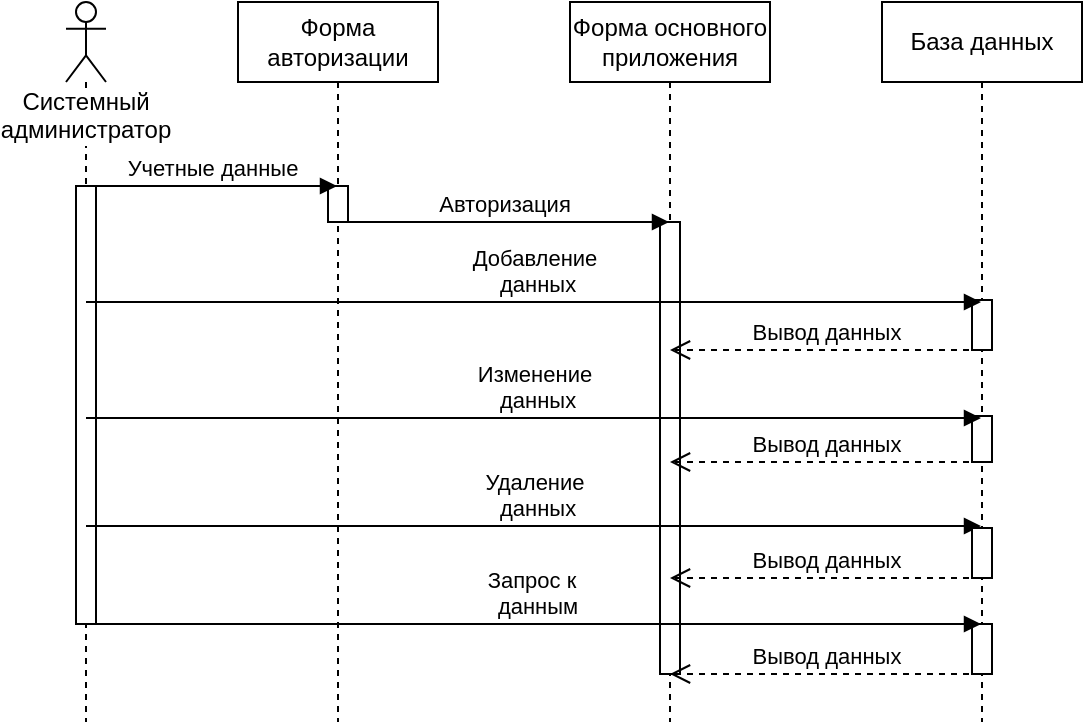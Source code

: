 <mxfile version="13.1.13" type="github">
  <diagram id="RC0_b64wAdmyMu5P7v91" name="Page-1">
    <mxGraphModel dx="1201" dy="550" grid="0" gridSize="10" guides="1" tooltips="1" connect="1" arrows="1" fold="1" page="0" pageScale="1" pageWidth="1100" pageHeight="850" math="0" shadow="0">
      <root>
        <mxCell id="0" />
        <mxCell id="1" parent="0" />
        <mxCell id="YUMvQYo-Xk3cnNHwb1zE-1" value="Системный администратор" style="shape=umlLifeline;participant=umlActor;perimeter=lifelinePerimeter;whiteSpace=wrap;html=1;container=1;collapsible=0;recursiveResize=0;verticalAlign=top;spacingTop=36;labelBackgroundColor=#ffffff;outlineConnect=0;" vertex="1" parent="1">
          <mxGeometry x="-156" y="124" width="20" height="360" as="geometry" />
        </mxCell>
        <mxCell id="YUMvQYo-Xk3cnNHwb1zE-30" value="" style="html=1;points=[];perimeter=orthogonalPerimeter;" vertex="1" parent="YUMvQYo-Xk3cnNHwb1zE-1">
          <mxGeometry x="5" y="92" width="10" height="219" as="geometry" />
        </mxCell>
        <mxCell id="YUMvQYo-Xk3cnNHwb1zE-2" value="Форма авторизации" style="shape=umlLifeline;perimeter=lifelinePerimeter;whiteSpace=wrap;html=1;container=1;collapsible=0;recursiveResize=0;outlineConnect=0;" vertex="1" parent="1">
          <mxGeometry x="-70" y="124" width="100" height="360" as="geometry" />
        </mxCell>
        <mxCell id="YUMvQYo-Xk3cnNHwb1zE-29" value="" style="html=1;points=[];perimeter=orthogonalPerimeter;" vertex="1" parent="YUMvQYo-Xk3cnNHwb1zE-2">
          <mxGeometry x="45" y="92" width="10" height="18" as="geometry" />
        </mxCell>
        <mxCell id="YUMvQYo-Xk3cnNHwb1zE-3" value="База данных" style="shape=umlLifeline;perimeter=lifelinePerimeter;whiteSpace=wrap;html=1;container=1;collapsible=0;recursiveResize=0;outlineConnect=0;" vertex="1" parent="1">
          <mxGeometry x="252" y="124" width="100" height="360" as="geometry" />
        </mxCell>
        <mxCell id="YUMvQYo-Xk3cnNHwb1zE-23" value="" style="html=1;points=[];perimeter=orthogonalPerimeter;" vertex="1" parent="YUMvQYo-Xk3cnNHwb1zE-3">
          <mxGeometry x="45" y="149" width="10" height="25" as="geometry" />
        </mxCell>
        <mxCell id="YUMvQYo-Xk3cnNHwb1zE-24" value="" style="html=1;points=[];perimeter=orthogonalPerimeter;" vertex="1" parent="YUMvQYo-Xk3cnNHwb1zE-3">
          <mxGeometry x="45" y="207" width="10" height="23" as="geometry" />
        </mxCell>
        <mxCell id="YUMvQYo-Xk3cnNHwb1zE-27" value="" style="html=1;points=[];perimeter=orthogonalPerimeter;" vertex="1" parent="YUMvQYo-Xk3cnNHwb1zE-3">
          <mxGeometry x="45" y="311" width="10" height="25" as="geometry" />
        </mxCell>
        <mxCell id="YUMvQYo-Xk3cnNHwb1zE-5" value="Форма основного приложения" style="shape=umlLifeline;perimeter=lifelinePerimeter;whiteSpace=wrap;html=1;container=1;collapsible=0;recursiveResize=0;outlineConnect=0;" vertex="1" parent="1">
          <mxGeometry x="96" y="124" width="100" height="360" as="geometry" />
        </mxCell>
        <mxCell id="YUMvQYo-Xk3cnNHwb1zE-28" value="" style="html=1;points=[];perimeter=orthogonalPerimeter;" vertex="1" parent="YUMvQYo-Xk3cnNHwb1zE-5">
          <mxGeometry x="45" y="110" width="10" height="226" as="geometry" />
        </mxCell>
        <mxCell id="YUMvQYo-Xk3cnNHwb1zE-4" value="Учетные данные" style="html=1;verticalAlign=bottom;endArrow=block;" edge="1" parent="1" source="YUMvQYo-Xk3cnNHwb1zE-1" target="YUMvQYo-Xk3cnNHwb1zE-2">
          <mxGeometry width="80" relative="1" as="geometry">
            <mxPoint x="-144" y="214" as="sourcePoint" />
            <mxPoint x="-7" y="215" as="targetPoint" />
            <Array as="points">
              <mxPoint x="-84" y="216" />
            </Array>
          </mxGeometry>
        </mxCell>
        <mxCell id="YUMvQYo-Xk3cnNHwb1zE-11" value="Авторизация" style="html=1;verticalAlign=bottom;endArrow=block;" edge="1" parent="1" source="YUMvQYo-Xk3cnNHwb1zE-2" target="YUMvQYo-Xk3cnNHwb1zE-5">
          <mxGeometry width="80" relative="1" as="geometry">
            <mxPoint x="-21" y="241" as="sourcePoint" />
            <mxPoint x="59" y="241" as="targetPoint" />
            <Array as="points">
              <mxPoint x="60" y="234" />
            </Array>
          </mxGeometry>
        </mxCell>
        <mxCell id="YUMvQYo-Xk3cnNHwb1zE-14" value="Добавление&lt;br&gt;&amp;nbsp;данных" style="html=1;verticalAlign=bottom;endArrow=block;" edge="1" parent="1" source="YUMvQYo-Xk3cnNHwb1zE-1" target="YUMvQYo-Xk3cnNHwb1zE-3">
          <mxGeometry width="80" relative="1" as="geometry">
            <mxPoint x="152" y="274" as="sourcePoint" />
            <mxPoint x="226" y="265" as="targetPoint" />
            <Array as="points">
              <mxPoint x="223" y="274" />
            </Array>
          </mxGeometry>
        </mxCell>
        <mxCell id="YUMvQYo-Xk3cnNHwb1zE-15" value="Изменение&lt;br&gt;&amp;nbsp;данных" style="html=1;verticalAlign=bottom;endArrow=block;" edge="1" parent="1" source="YUMvQYo-Xk3cnNHwb1zE-1" target="YUMvQYo-Xk3cnNHwb1zE-3">
          <mxGeometry width="80" relative="1" as="geometry">
            <mxPoint x="150" y="329" as="sourcePoint" />
            <mxPoint x="306" y="329" as="targetPoint" />
            <Array as="points">
              <mxPoint x="279" y="332" />
            </Array>
          </mxGeometry>
        </mxCell>
        <mxCell id="YUMvQYo-Xk3cnNHwb1zE-17" value="Удаление&lt;br&gt;&amp;nbsp;данных" style="html=1;verticalAlign=bottom;endArrow=block;" edge="1" parent="1" source="YUMvQYo-Xk3cnNHwb1zE-1" target="YUMvQYo-Xk3cnNHwb1zE-3">
          <mxGeometry width="80" relative="1" as="geometry">
            <mxPoint x="149" y="375" as="sourcePoint" />
            <mxPoint x="305.5" y="375" as="targetPoint" />
            <Array as="points">
              <mxPoint x="209" y="386" />
            </Array>
          </mxGeometry>
        </mxCell>
        <mxCell id="YUMvQYo-Xk3cnNHwb1zE-18" value="Запрос к&amp;nbsp;&lt;br&gt;&amp;nbsp;данным" style="html=1;verticalAlign=bottom;endArrow=block;" edge="1" parent="1" source="YUMvQYo-Xk3cnNHwb1zE-1" target="YUMvQYo-Xk3cnNHwb1zE-3">
          <mxGeometry width="80" relative="1" as="geometry">
            <mxPoint x="146" y="430" as="sourcePoint" />
            <mxPoint x="302.5" y="430" as="targetPoint" />
            <Array as="points">
              <mxPoint x="236" y="435" />
            </Array>
          </mxGeometry>
        </mxCell>
        <mxCell id="YUMvQYo-Xk3cnNHwb1zE-19" value="Вывод данных" style="html=1;verticalAlign=bottom;endArrow=open;dashed=1;endSize=8;" edge="1" parent="1" source="YUMvQYo-Xk3cnNHwb1zE-3" target="YUMvQYo-Xk3cnNHwb1zE-5">
          <mxGeometry relative="1" as="geometry">
            <mxPoint x="224" y="282" as="sourcePoint" />
            <mxPoint x="164" y="282" as="targetPoint" />
            <Array as="points">
              <mxPoint x="225" y="298" />
            </Array>
          </mxGeometry>
        </mxCell>
        <mxCell id="YUMvQYo-Xk3cnNHwb1zE-20" value="Вывод данных" style="html=1;verticalAlign=bottom;endArrow=open;dashed=1;endSize=8;" edge="1" parent="1" source="YUMvQYo-Xk3cnNHwb1zE-3">
          <mxGeometry relative="1" as="geometry">
            <mxPoint x="294" y="367" as="sourcePoint" />
            <mxPoint x="146" y="354" as="targetPoint" />
            <Array as="points">
              <mxPoint x="181" y="354" />
            </Array>
          </mxGeometry>
        </mxCell>
        <mxCell id="YUMvQYo-Xk3cnNHwb1zE-22" value="Вывод данных" style="html=1;verticalAlign=bottom;endArrow=open;dashed=1;endSize=8;" edge="1" parent="1" source="YUMvQYo-Xk3cnNHwb1zE-3" target="YUMvQYo-Xk3cnNHwb1zE-5">
          <mxGeometry relative="1" as="geometry">
            <mxPoint x="518" y="404" as="sourcePoint" />
            <mxPoint x="362" y="404" as="targetPoint" />
            <Array as="points">
              <mxPoint x="170" y="460" />
            </Array>
          </mxGeometry>
        </mxCell>
        <mxCell id="YUMvQYo-Xk3cnNHwb1zE-25" value="" style="html=1;points=[];perimeter=orthogonalPerimeter;" vertex="1" parent="1">
          <mxGeometry x="297" y="387" width="10" height="25" as="geometry" />
        </mxCell>
        <mxCell id="YUMvQYo-Xk3cnNHwb1zE-26" value="Вывод данных" style="html=1;verticalAlign=bottom;endArrow=open;dashed=1;endSize=8;" edge="1" parent="1" source="YUMvQYo-Xk3cnNHwb1zE-3" target="YUMvQYo-Xk3cnNHwb1zE-5">
          <mxGeometry relative="1" as="geometry">
            <mxPoint x="301.5" y="407" as="sourcePoint" />
            <mxPoint x="145.5" y="407" as="targetPoint" />
            <Array as="points">
              <mxPoint x="193" y="412" />
            </Array>
          </mxGeometry>
        </mxCell>
      </root>
    </mxGraphModel>
  </diagram>
</mxfile>

